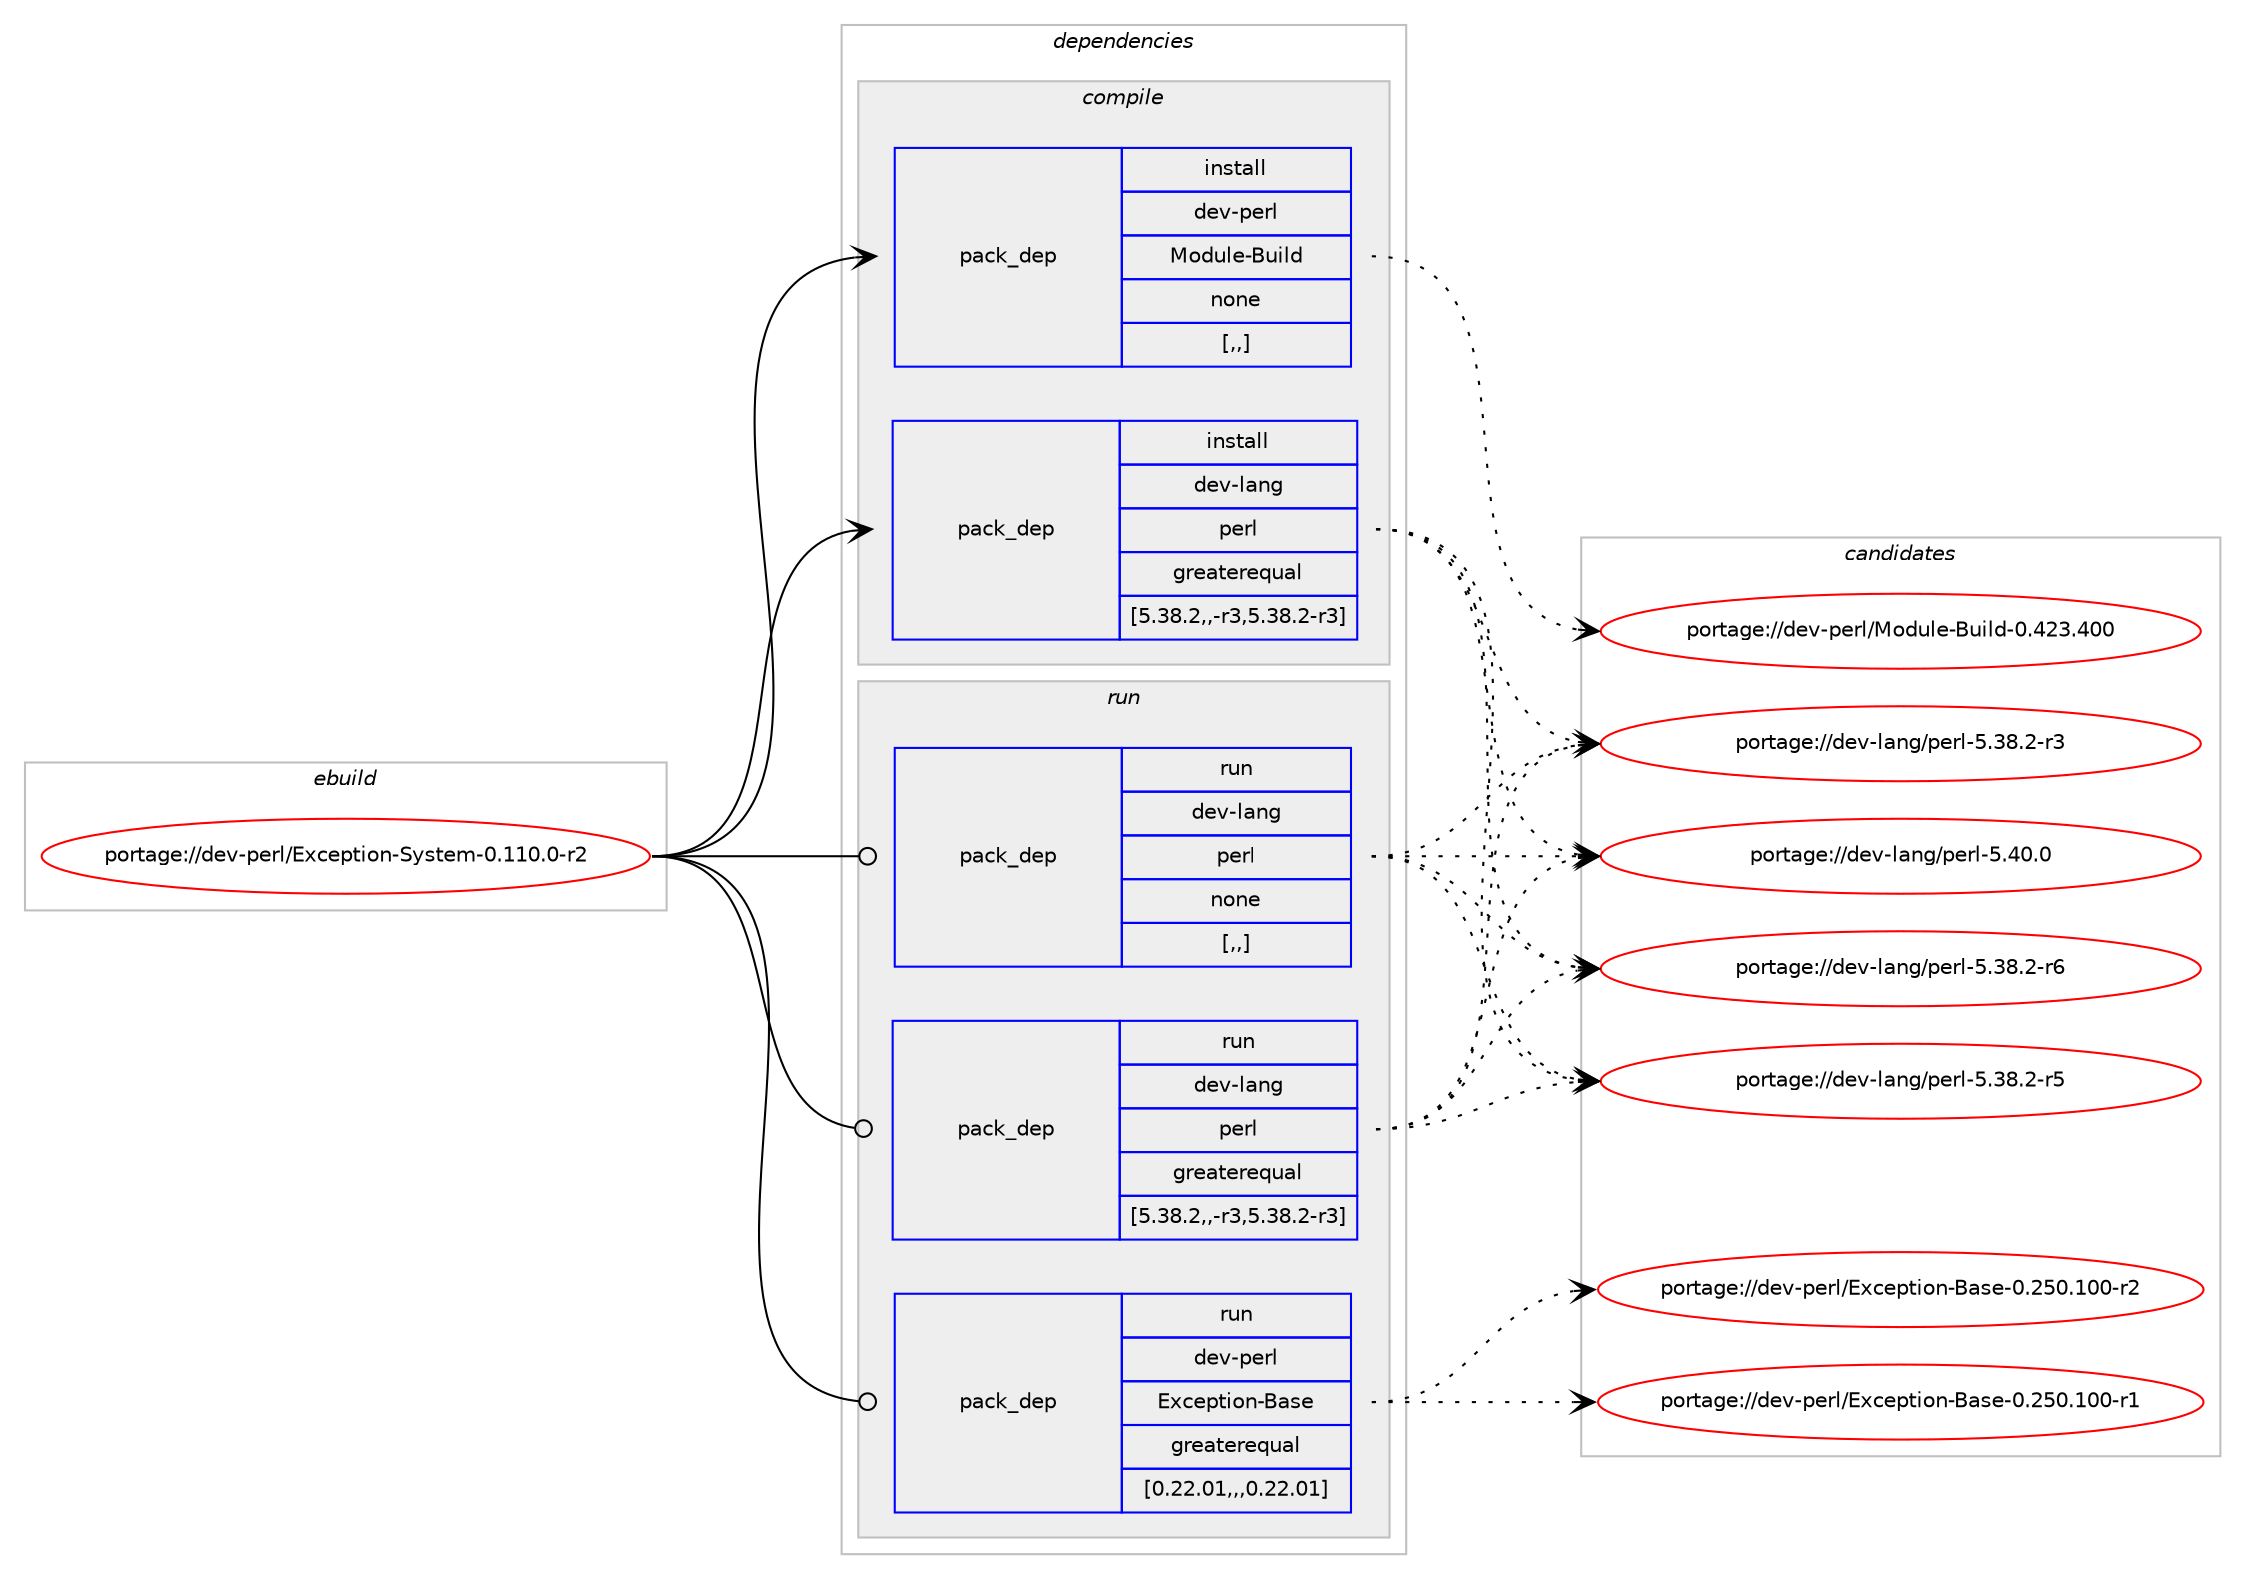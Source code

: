 digraph prolog {

# *************
# Graph options
# *************

newrank=true;
concentrate=true;
compound=true;
graph [rankdir=LR,fontname=Helvetica,fontsize=10,ranksep=1.5];#, ranksep=2.5, nodesep=0.2];
edge  [arrowhead=vee];
node  [fontname=Helvetica,fontsize=10];

# **********
# The ebuild
# **********

subgraph cluster_leftcol {
color=gray;
label=<<i>ebuild</i>>;
id [label="portage://dev-perl/Exception-System-0.110.0-r2", color=red, width=4, href="../dev-perl/Exception-System-0.110.0-r2.svg"];
}

# ****************
# The dependencies
# ****************

subgraph cluster_midcol {
color=gray;
label=<<i>dependencies</i>>;
subgraph cluster_compile {
fillcolor="#eeeeee";
style=filled;
label=<<i>compile</i>>;
subgraph pack99113 {
dependency130204 [label=<<TABLE BORDER="0" CELLBORDER="1" CELLSPACING="0" CELLPADDING="4" WIDTH="220"><TR><TD ROWSPAN="6" CELLPADDING="30">pack_dep</TD></TR><TR><TD WIDTH="110">install</TD></TR><TR><TD>dev-lang</TD></TR><TR><TD>perl</TD></TR><TR><TD>greaterequal</TD></TR><TR><TD>[5.38.2,,-r3,5.38.2-r3]</TD></TR></TABLE>>, shape=none, color=blue];
}
id:e -> dependency130204:w [weight=20,style="solid",arrowhead="vee"];
subgraph pack99114 {
dependency130205 [label=<<TABLE BORDER="0" CELLBORDER="1" CELLSPACING="0" CELLPADDING="4" WIDTH="220"><TR><TD ROWSPAN="6" CELLPADDING="30">pack_dep</TD></TR><TR><TD WIDTH="110">install</TD></TR><TR><TD>dev-perl</TD></TR><TR><TD>Module-Build</TD></TR><TR><TD>none</TD></TR><TR><TD>[,,]</TD></TR></TABLE>>, shape=none, color=blue];
}
id:e -> dependency130205:w [weight=20,style="solid",arrowhead="vee"];
}
subgraph cluster_compileandrun {
fillcolor="#eeeeee";
style=filled;
label=<<i>compile and run</i>>;
}
subgraph cluster_run {
fillcolor="#eeeeee";
style=filled;
label=<<i>run</i>>;
subgraph pack99115 {
dependency130206 [label=<<TABLE BORDER="0" CELLBORDER="1" CELLSPACING="0" CELLPADDING="4" WIDTH="220"><TR><TD ROWSPAN="6" CELLPADDING="30">pack_dep</TD></TR><TR><TD WIDTH="110">run</TD></TR><TR><TD>dev-lang</TD></TR><TR><TD>perl</TD></TR><TR><TD>greaterequal</TD></TR><TR><TD>[5.38.2,,-r3,5.38.2-r3]</TD></TR></TABLE>>, shape=none, color=blue];
}
id:e -> dependency130206:w [weight=20,style="solid",arrowhead="odot"];
subgraph pack99116 {
dependency130207 [label=<<TABLE BORDER="0" CELLBORDER="1" CELLSPACING="0" CELLPADDING="4" WIDTH="220"><TR><TD ROWSPAN="6" CELLPADDING="30">pack_dep</TD></TR><TR><TD WIDTH="110">run</TD></TR><TR><TD>dev-lang</TD></TR><TR><TD>perl</TD></TR><TR><TD>none</TD></TR><TR><TD>[,,]</TD></TR></TABLE>>, shape=none, color=blue];
}
id:e -> dependency130207:w [weight=20,style="solid",arrowhead="odot"];
subgraph pack99117 {
dependency130208 [label=<<TABLE BORDER="0" CELLBORDER="1" CELLSPACING="0" CELLPADDING="4" WIDTH="220"><TR><TD ROWSPAN="6" CELLPADDING="30">pack_dep</TD></TR><TR><TD WIDTH="110">run</TD></TR><TR><TD>dev-perl</TD></TR><TR><TD>Exception-Base</TD></TR><TR><TD>greaterequal</TD></TR><TR><TD>[0.22.01,,,0.22.01]</TD></TR></TABLE>>, shape=none, color=blue];
}
id:e -> dependency130208:w [weight=20,style="solid",arrowhead="odot"];
}
}

# **************
# The candidates
# **************

subgraph cluster_choices {
rank=same;
color=gray;
label=<<i>candidates</i>>;

subgraph choice99113 {
color=black;
nodesep=1;
choice10010111845108971101034711210111410845534652484648 [label="portage://dev-lang/perl-5.40.0", color=red, width=4,href="../dev-lang/perl-5.40.0.svg"];
choice100101118451089711010347112101114108455346515646504511454 [label="portage://dev-lang/perl-5.38.2-r6", color=red, width=4,href="../dev-lang/perl-5.38.2-r6.svg"];
choice100101118451089711010347112101114108455346515646504511453 [label="portage://dev-lang/perl-5.38.2-r5", color=red, width=4,href="../dev-lang/perl-5.38.2-r5.svg"];
choice100101118451089711010347112101114108455346515646504511451 [label="portage://dev-lang/perl-5.38.2-r3", color=red, width=4,href="../dev-lang/perl-5.38.2-r3.svg"];
dependency130204:e -> choice10010111845108971101034711210111410845534652484648:w [style=dotted,weight="100"];
dependency130204:e -> choice100101118451089711010347112101114108455346515646504511454:w [style=dotted,weight="100"];
dependency130204:e -> choice100101118451089711010347112101114108455346515646504511453:w [style=dotted,weight="100"];
dependency130204:e -> choice100101118451089711010347112101114108455346515646504511451:w [style=dotted,weight="100"];
}
subgraph choice99114 {
color=black;
nodesep=1;
choice100101118451121011141084777111100117108101456611710510810045484652505146524848 [label="portage://dev-perl/Module-Build-0.423.400", color=red, width=4,href="../dev-perl/Module-Build-0.423.400.svg"];
dependency130205:e -> choice100101118451121011141084777111100117108101456611710510810045484652505146524848:w [style=dotted,weight="100"];
}
subgraph choice99115 {
color=black;
nodesep=1;
choice10010111845108971101034711210111410845534652484648 [label="portage://dev-lang/perl-5.40.0", color=red, width=4,href="../dev-lang/perl-5.40.0.svg"];
choice100101118451089711010347112101114108455346515646504511454 [label="portage://dev-lang/perl-5.38.2-r6", color=red, width=4,href="../dev-lang/perl-5.38.2-r6.svg"];
choice100101118451089711010347112101114108455346515646504511453 [label="portage://dev-lang/perl-5.38.2-r5", color=red, width=4,href="../dev-lang/perl-5.38.2-r5.svg"];
choice100101118451089711010347112101114108455346515646504511451 [label="portage://dev-lang/perl-5.38.2-r3", color=red, width=4,href="../dev-lang/perl-5.38.2-r3.svg"];
dependency130206:e -> choice10010111845108971101034711210111410845534652484648:w [style=dotted,weight="100"];
dependency130206:e -> choice100101118451089711010347112101114108455346515646504511454:w [style=dotted,weight="100"];
dependency130206:e -> choice100101118451089711010347112101114108455346515646504511453:w [style=dotted,weight="100"];
dependency130206:e -> choice100101118451089711010347112101114108455346515646504511451:w [style=dotted,weight="100"];
}
subgraph choice99116 {
color=black;
nodesep=1;
choice10010111845108971101034711210111410845534652484648 [label="portage://dev-lang/perl-5.40.0", color=red, width=4,href="../dev-lang/perl-5.40.0.svg"];
choice100101118451089711010347112101114108455346515646504511454 [label="portage://dev-lang/perl-5.38.2-r6", color=red, width=4,href="../dev-lang/perl-5.38.2-r6.svg"];
choice100101118451089711010347112101114108455346515646504511453 [label="portage://dev-lang/perl-5.38.2-r5", color=red, width=4,href="../dev-lang/perl-5.38.2-r5.svg"];
choice100101118451089711010347112101114108455346515646504511451 [label="portage://dev-lang/perl-5.38.2-r3", color=red, width=4,href="../dev-lang/perl-5.38.2-r3.svg"];
dependency130207:e -> choice10010111845108971101034711210111410845534652484648:w [style=dotted,weight="100"];
dependency130207:e -> choice100101118451089711010347112101114108455346515646504511454:w [style=dotted,weight="100"];
dependency130207:e -> choice100101118451089711010347112101114108455346515646504511453:w [style=dotted,weight="100"];
dependency130207:e -> choice100101118451089711010347112101114108455346515646504511451:w [style=dotted,weight="100"];
}
subgraph choice99117 {
color=black;
nodesep=1;
choice10010111845112101114108476912099101112116105111110456697115101454846505348464948484511450 [label="portage://dev-perl/Exception-Base-0.250.100-r2", color=red, width=4,href="../dev-perl/Exception-Base-0.250.100-r2.svg"];
choice10010111845112101114108476912099101112116105111110456697115101454846505348464948484511449 [label="portage://dev-perl/Exception-Base-0.250.100-r1", color=red, width=4,href="../dev-perl/Exception-Base-0.250.100-r1.svg"];
dependency130208:e -> choice10010111845112101114108476912099101112116105111110456697115101454846505348464948484511450:w [style=dotted,weight="100"];
dependency130208:e -> choice10010111845112101114108476912099101112116105111110456697115101454846505348464948484511449:w [style=dotted,weight="100"];
}
}

}
